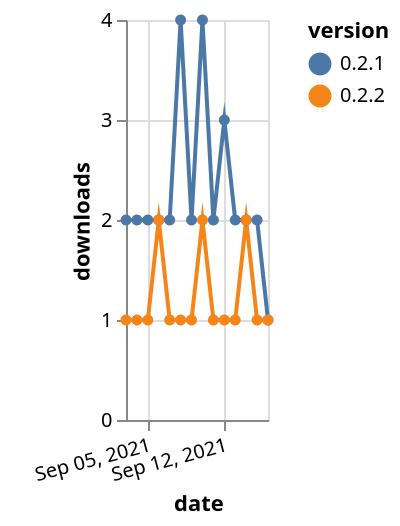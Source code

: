 {"$schema": "https://vega.github.io/schema/vega-lite/v5.json", "description": "A simple bar chart with embedded data.", "data": {"values": [{"date": "2021-09-03", "total": 2878, "delta": 2, "version": "0.2.1"}, {"date": "2021-09-04", "total": 2880, "delta": 2, "version": "0.2.1"}, {"date": "2021-09-05", "total": 2882, "delta": 2, "version": "0.2.1"}, {"date": "2021-09-06", "total": 2884, "delta": 2, "version": "0.2.1"}, {"date": "2021-09-07", "total": 2886, "delta": 2, "version": "0.2.1"}, {"date": "2021-09-08", "total": 2890, "delta": 4, "version": "0.2.1"}, {"date": "2021-09-09", "total": 2892, "delta": 2, "version": "0.2.1"}, {"date": "2021-09-10", "total": 2896, "delta": 4, "version": "0.2.1"}, {"date": "2021-09-11", "total": 2898, "delta": 2, "version": "0.2.1"}, {"date": "2021-09-12", "total": 2901, "delta": 3, "version": "0.2.1"}, {"date": "2021-09-13", "total": 2903, "delta": 2, "version": "0.2.1"}, {"date": "2021-09-14", "total": 2905, "delta": 2, "version": "0.2.1"}, {"date": "2021-09-15", "total": 2907, "delta": 2, "version": "0.2.1"}, {"date": "2021-09-16", "total": 2908, "delta": 1, "version": "0.2.1"}, {"date": "2021-09-03", "total": 157, "delta": 1, "version": "0.2.2"}, {"date": "2021-09-04", "total": 158, "delta": 1, "version": "0.2.2"}, {"date": "2021-09-05", "total": 159, "delta": 1, "version": "0.2.2"}, {"date": "2021-09-06", "total": 161, "delta": 2, "version": "0.2.2"}, {"date": "2021-09-07", "total": 162, "delta": 1, "version": "0.2.2"}, {"date": "2021-09-08", "total": 163, "delta": 1, "version": "0.2.2"}, {"date": "2021-09-09", "total": 164, "delta": 1, "version": "0.2.2"}, {"date": "2021-09-10", "total": 166, "delta": 2, "version": "0.2.2"}, {"date": "2021-09-11", "total": 167, "delta": 1, "version": "0.2.2"}, {"date": "2021-09-12", "total": 168, "delta": 1, "version": "0.2.2"}, {"date": "2021-09-13", "total": 169, "delta": 1, "version": "0.2.2"}, {"date": "2021-09-14", "total": 171, "delta": 2, "version": "0.2.2"}, {"date": "2021-09-15", "total": 172, "delta": 1, "version": "0.2.2"}, {"date": "2021-09-16", "total": 173, "delta": 1, "version": "0.2.2"}]}, "width": "container", "mark": {"type": "line", "point": {"filled": true}}, "encoding": {"x": {"field": "date", "type": "temporal", "timeUnit": "yearmonthdate", "title": "date", "axis": {"labelAngle": -15}}, "y": {"field": "delta", "type": "quantitative", "title": "downloads"}, "color": {"field": "version", "type": "nominal"}, "tooltip": {"field": "delta"}}}